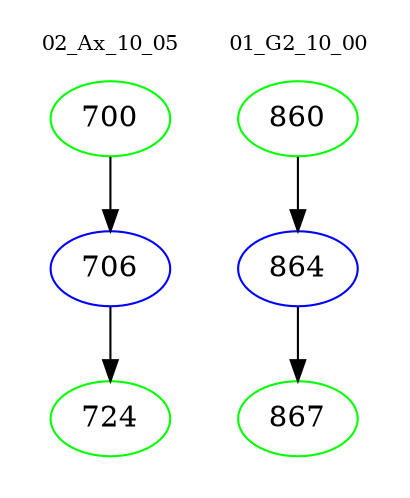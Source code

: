 digraph{
subgraph cluster_0 {
color = white
label = "02_Ax_10_05";
fontsize=10;
T0_700 [label="700", color="green"]
T0_700 -> T0_706 [color="black"]
T0_706 [label="706", color="blue"]
T0_706 -> T0_724 [color="black"]
T0_724 [label="724", color="green"]
}
subgraph cluster_1 {
color = white
label = "01_G2_10_00";
fontsize=10;
T1_860 [label="860", color="green"]
T1_860 -> T1_864 [color="black"]
T1_864 [label="864", color="blue"]
T1_864 -> T1_867 [color="black"]
T1_867 [label="867", color="green"]
}
}

